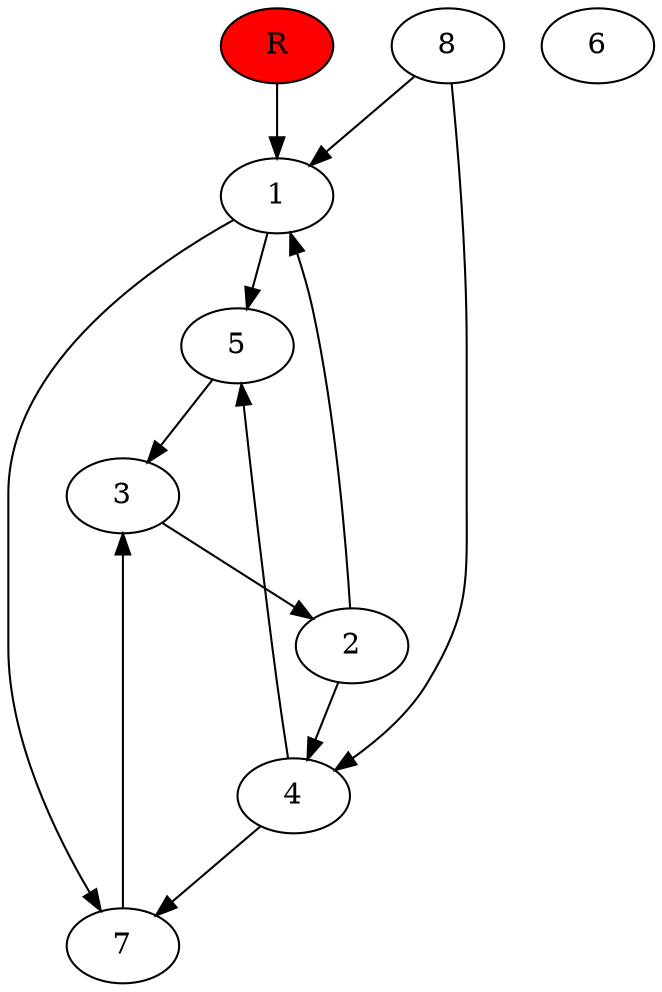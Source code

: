 digraph prb26746 {
	1
	2
	3
	4
	5
	6
	7
	8
	R [fillcolor="#ff0000" style=filled]
	1 -> 5
	1 -> 7
	2 -> 1
	2 -> 4
	3 -> 2
	4 -> 5
	4 -> 7
	5 -> 3
	7 -> 3
	8 -> 1
	8 -> 4
	R -> 1
}
